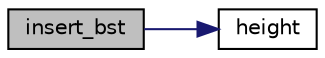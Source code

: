 digraph "insert_bst"
{
  edge [fontname="Helvetica",fontsize="10",labelfontname="Helvetica",labelfontsize="10"];
  node [fontname="Helvetica",fontsize="10",shape=record];
  rankdir="LR";
  Node35 [label="insert_bst",height=0.2,width=0.4,color="black", fillcolor="grey75", style="filled", fontcolor="black"];
  Node35 -> Node36 [color="midnightblue",fontsize="10",style="solid",fontname="Helvetica"];
  Node36 [label="height",height=0.2,width=0.4,color="black", fillcolor="white", style="filled",URL="$problem1_8c_09_09.html#ae4a66d8b0c2b0d626aea45977e358c83",tooltip="To find the height of a node. "];
}
